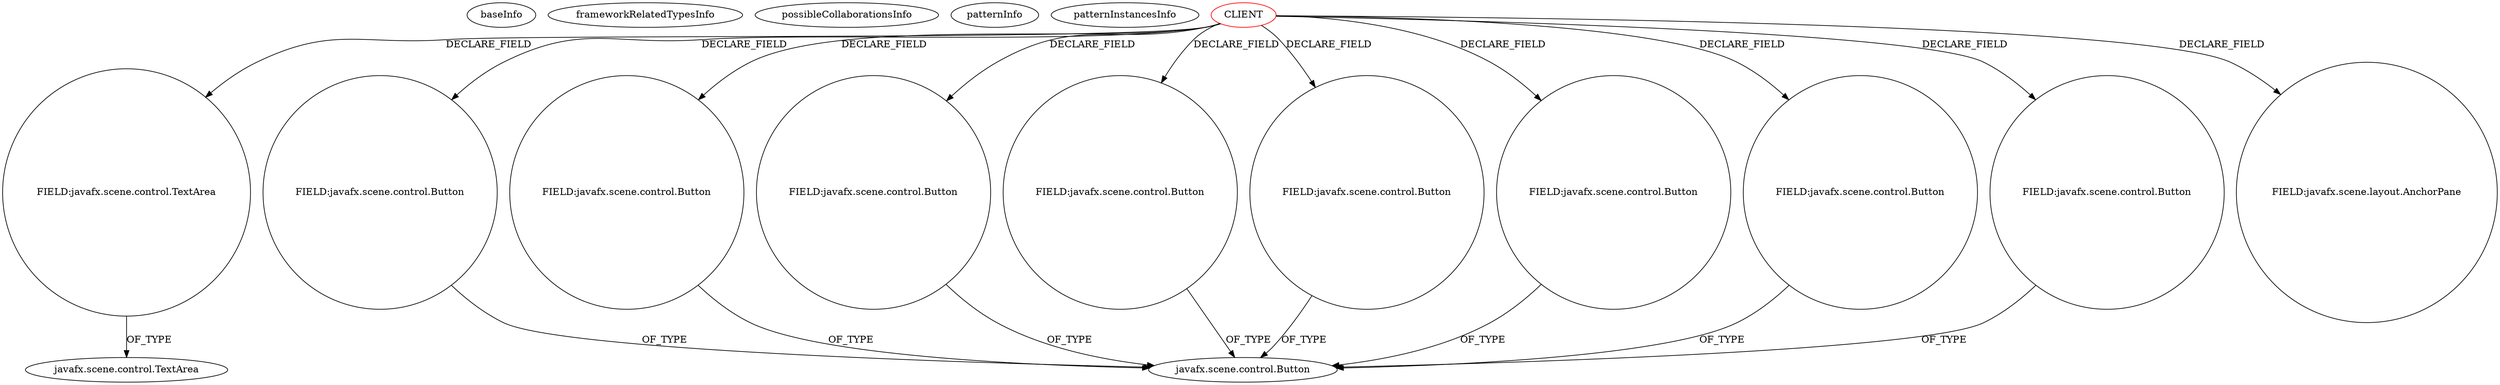 digraph {
baseInfo[graphId=953,category="pattern",isAnonymous=false,possibleRelation=false]
frameworkRelatedTypesInfo[]
possibleCollaborationsInfo[]
patternInfo[frequency=2.0,patternRootClient=0]
patternInstancesInfo[0="candybibby-Snake~/candybibby-Snake/Snake-master/src/graphicsJavaFX/Controller.java~Controller~2239",1="henrik-bak-scbuildplanner~/henrik-bak-scbuildplanner/scbuildplanner-master/src/main/java/com/ezzored/starcraftbuildplanner/controller/MainWindowController.java~MainWindowController~2923"]
84[label="FIELD:javafx.scene.control.TextArea",vertexType="FIELD_DECLARATION",isFrameworkType=false,shape=circle]
0[label="CLIENT",vertexType="ROOT_CLIENT_CLASS_DECLARATION",isFrameworkType=false,color=red]
6[label="FIELD:javafx.scene.control.Button",vertexType="FIELD_DECLARATION",isFrameworkType=false,shape=circle]
42[label="FIELD:javafx.scene.control.Button",vertexType="FIELD_DECLARATION",isFrameworkType=false,shape=circle]
14[label="FIELD:javafx.scene.control.Button",vertexType="FIELD_DECLARATION",isFrameworkType=false,shape=circle]
22[label="FIELD:javafx.scene.control.Button",vertexType="FIELD_DECLARATION",isFrameworkType=false,shape=circle]
60[label="FIELD:javafx.scene.control.Button",vertexType="FIELD_DECLARATION",isFrameworkType=false,shape=circle]
34[label="FIELD:javafx.scene.control.Button",vertexType="FIELD_DECLARATION",isFrameworkType=false,shape=circle]
18[label="FIELD:javafx.scene.control.Button",vertexType="FIELD_DECLARATION",isFrameworkType=false,shape=circle]
56[label="FIELD:javafx.scene.control.Button",vertexType="FIELD_DECLARATION",isFrameworkType=false,shape=circle]
85[label="javafx.scene.control.TextArea",vertexType="FRAMEWORK_CLASS_TYPE",isFrameworkType=false]
52[label="FIELD:javafx.scene.layout.AnchorPane",vertexType="FIELD_DECLARATION",isFrameworkType=false,shape=circle]
7[label="javafx.scene.control.Button",vertexType="FRAMEWORK_CLASS_TYPE",isFrameworkType=false]
6->7[label="OF_TYPE"]
0->56[label="DECLARE_FIELD"]
84->85[label="OF_TYPE"]
0->22[label="DECLARE_FIELD"]
0->52[label="DECLARE_FIELD"]
14->7[label="OF_TYPE"]
0->60[label="DECLARE_FIELD"]
0->42[label="DECLARE_FIELD"]
42->7[label="OF_TYPE"]
0->14[label="DECLARE_FIELD"]
22->7[label="OF_TYPE"]
0->18[label="DECLARE_FIELD"]
0->84[label="DECLARE_FIELD"]
0->34[label="DECLARE_FIELD"]
18->7[label="OF_TYPE"]
34->7[label="OF_TYPE"]
0->6[label="DECLARE_FIELD"]
60->7[label="OF_TYPE"]
56->7[label="OF_TYPE"]
}
